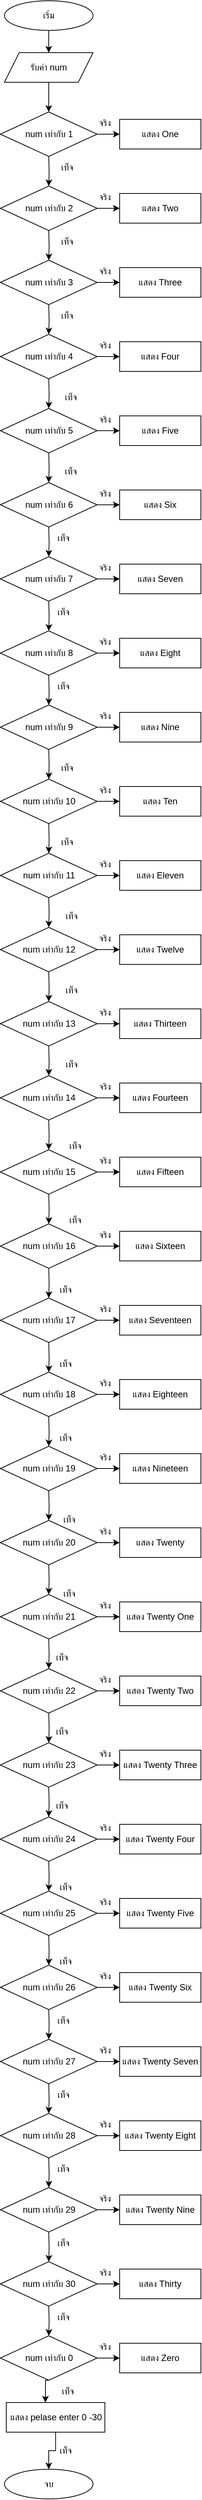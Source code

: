 <mxfile version="25.0.3">
  <diagram name="Page-1" id="froMjkovQUN1zaO_eRnk">
    <mxGraphModel dx="724" dy="360" grid="1" gridSize="10" guides="1" tooltips="1" connect="1" arrows="1" fold="1" page="1" pageScale="1" pageWidth="827" pageHeight="1169" math="0" shadow="0">
      <root>
        <mxCell id="0" />
        <mxCell id="1" parent="0" />
        <mxCell id="F9JthO-cuX8_xqFH1Uu4-3" value="" style="edgeStyle=orthogonalEdgeStyle;rounded=0;orthogonalLoop=1;jettySize=auto;html=1;" edge="1" parent="1" source="F9JthO-cuX8_xqFH1Uu4-1" target="F9JthO-cuX8_xqFH1Uu4-2">
          <mxGeometry relative="1" as="geometry" />
        </mxCell>
        <mxCell id="F9JthO-cuX8_xqFH1Uu4-1" value="เริ่ม" style="ellipse;whiteSpace=wrap;html=1;" vertex="1" parent="1">
          <mxGeometry x="354" y="30" width="120" height="40" as="geometry" />
        </mxCell>
        <mxCell id="F9JthO-cuX8_xqFH1Uu4-5" value="" style="edgeStyle=orthogonalEdgeStyle;rounded=0;orthogonalLoop=1;jettySize=auto;html=1;" edge="1" parent="1" source="F9JthO-cuX8_xqFH1Uu4-2" target="F9JthO-cuX8_xqFH1Uu4-4">
          <mxGeometry relative="1" as="geometry" />
        </mxCell>
        <mxCell id="F9JthO-cuX8_xqFH1Uu4-2" value="รับค่า num" style="shape=parallelogram;perimeter=parallelogramPerimeter;whiteSpace=wrap;html=1;fixedSize=1;" vertex="1" parent="1">
          <mxGeometry x="354" y="100" width="120" height="40" as="geometry" />
        </mxCell>
        <mxCell id="F9JthO-cuX8_xqFH1Uu4-7" value="" style="edgeStyle=orthogonalEdgeStyle;rounded=0;orthogonalLoop=1;jettySize=auto;html=1;" edge="1" parent="1" source="F9JthO-cuX8_xqFH1Uu4-4" target="F9JthO-cuX8_xqFH1Uu4-6">
          <mxGeometry relative="1" as="geometry" />
        </mxCell>
        <mxCell id="F9JthO-cuX8_xqFH1Uu4-4" value="num เท่ากับ 1" style="rhombus;whiteSpace=wrap;html=1;" vertex="1" parent="1">
          <mxGeometry x="348.5" y="180" width="131" height="60" as="geometry" />
        </mxCell>
        <mxCell id="F9JthO-cuX8_xqFH1Uu4-6" value="แสดง One" style="rounded=0;whiteSpace=wrap;html=1;" vertex="1" parent="1">
          <mxGeometry x="510" y="190" width="110" height="40" as="geometry" />
        </mxCell>
        <mxCell id="F9JthO-cuX8_xqFH1Uu4-8" value="" style="edgeStyle=orthogonalEdgeStyle;rounded=0;orthogonalLoop=1;jettySize=auto;html=1;" edge="1" parent="1" target="F9JthO-cuX8_xqFH1Uu4-10">
          <mxGeometry relative="1" as="geometry">
            <mxPoint x="414" y="240" as="sourcePoint" />
          </mxGeometry>
        </mxCell>
        <mxCell id="F9JthO-cuX8_xqFH1Uu4-9" value="" style="edgeStyle=orthogonalEdgeStyle;rounded=0;orthogonalLoop=1;jettySize=auto;html=1;" edge="1" parent="1" source="F9JthO-cuX8_xqFH1Uu4-10" target="F9JthO-cuX8_xqFH1Uu4-11">
          <mxGeometry relative="1" as="geometry" />
        </mxCell>
        <mxCell id="F9JthO-cuX8_xqFH1Uu4-10" value="num เท่ากับ 2" style="rhombus;whiteSpace=wrap;html=1;" vertex="1" parent="1">
          <mxGeometry x="348.5" y="280" width="131" height="60" as="geometry" />
        </mxCell>
        <mxCell id="F9JthO-cuX8_xqFH1Uu4-11" value="แสดง Two" style="rounded=0;whiteSpace=wrap;html=1;" vertex="1" parent="1">
          <mxGeometry x="510" y="290" width="110" height="40" as="geometry" />
        </mxCell>
        <mxCell id="F9JthO-cuX8_xqFH1Uu4-12" value="" style="edgeStyle=orthogonalEdgeStyle;rounded=0;orthogonalLoop=1;jettySize=auto;html=1;" edge="1" parent="1" target="F9JthO-cuX8_xqFH1Uu4-14">
          <mxGeometry relative="1" as="geometry">
            <mxPoint x="414" y="340" as="sourcePoint" />
          </mxGeometry>
        </mxCell>
        <mxCell id="F9JthO-cuX8_xqFH1Uu4-13" value="" style="edgeStyle=orthogonalEdgeStyle;rounded=0;orthogonalLoop=1;jettySize=auto;html=1;" edge="1" parent="1" source="F9JthO-cuX8_xqFH1Uu4-14" target="F9JthO-cuX8_xqFH1Uu4-15">
          <mxGeometry relative="1" as="geometry" />
        </mxCell>
        <mxCell id="F9JthO-cuX8_xqFH1Uu4-14" value="num เท่ากับ 3" style="rhombus;whiteSpace=wrap;html=1;" vertex="1" parent="1">
          <mxGeometry x="348.5" y="380" width="131" height="60" as="geometry" />
        </mxCell>
        <mxCell id="F9JthO-cuX8_xqFH1Uu4-15" value="แสดง Three" style="rounded=0;whiteSpace=wrap;html=1;" vertex="1" parent="1">
          <mxGeometry x="510" y="390" width="110" height="40" as="geometry" />
        </mxCell>
        <mxCell id="F9JthO-cuX8_xqFH1Uu4-16" value="" style="edgeStyle=orthogonalEdgeStyle;rounded=0;orthogonalLoop=1;jettySize=auto;html=1;" edge="1" parent="1" target="F9JthO-cuX8_xqFH1Uu4-18">
          <mxGeometry relative="1" as="geometry">
            <mxPoint x="414" y="440" as="sourcePoint" />
          </mxGeometry>
        </mxCell>
        <mxCell id="F9JthO-cuX8_xqFH1Uu4-17" value="" style="edgeStyle=orthogonalEdgeStyle;rounded=0;orthogonalLoop=1;jettySize=auto;html=1;" edge="1" parent="1" source="F9JthO-cuX8_xqFH1Uu4-18" target="F9JthO-cuX8_xqFH1Uu4-19">
          <mxGeometry relative="1" as="geometry" />
        </mxCell>
        <mxCell id="F9JthO-cuX8_xqFH1Uu4-18" value="num เท่ากับ 4" style="rhombus;whiteSpace=wrap;html=1;" vertex="1" parent="1">
          <mxGeometry x="348.5" y="480" width="131" height="60" as="geometry" />
        </mxCell>
        <mxCell id="F9JthO-cuX8_xqFH1Uu4-19" value="แสดง Four" style="rounded=0;whiteSpace=wrap;html=1;" vertex="1" parent="1">
          <mxGeometry x="510" y="490" width="110" height="40" as="geometry" />
        </mxCell>
        <mxCell id="F9JthO-cuX8_xqFH1Uu4-20" value="" style="edgeStyle=orthogonalEdgeStyle;rounded=0;orthogonalLoop=1;jettySize=auto;html=1;" edge="1" parent="1" target="F9JthO-cuX8_xqFH1Uu4-22">
          <mxGeometry relative="1" as="geometry">
            <mxPoint x="414" y="540" as="sourcePoint" />
          </mxGeometry>
        </mxCell>
        <mxCell id="F9JthO-cuX8_xqFH1Uu4-21" value="" style="edgeStyle=orthogonalEdgeStyle;rounded=0;orthogonalLoop=1;jettySize=auto;html=1;" edge="1" parent="1" source="F9JthO-cuX8_xqFH1Uu4-22" target="F9JthO-cuX8_xqFH1Uu4-23">
          <mxGeometry relative="1" as="geometry" />
        </mxCell>
        <mxCell id="F9JthO-cuX8_xqFH1Uu4-22" value="num เท่ากับ 5" style="rhombus;whiteSpace=wrap;html=1;" vertex="1" parent="1">
          <mxGeometry x="348.5" y="580" width="131" height="60" as="geometry" />
        </mxCell>
        <mxCell id="F9JthO-cuX8_xqFH1Uu4-23" value="แสดง Five" style="rounded=0;whiteSpace=wrap;html=1;" vertex="1" parent="1">
          <mxGeometry x="510" y="590" width="110" height="40" as="geometry" />
        </mxCell>
        <mxCell id="F9JthO-cuX8_xqFH1Uu4-24" value="" style="edgeStyle=orthogonalEdgeStyle;rounded=0;orthogonalLoop=1;jettySize=auto;html=1;" edge="1" parent="1" target="F9JthO-cuX8_xqFH1Uu4-26">
          <mxGeometry relative="1" as="geometry">
            <mxPoint x="414" y="640" as="sourcePoint" />
          </mxGeometry>
        </mxCell>
        <mxCell id="F9JthO-cuX8_xqFH1Uu4-25" value="" style="edgeStyle=orthogonalEdgeStyle;rounded=0;orthogonalLoop=1;jettySize=auto;html=1;" edge="1" parent="1" source="F9JthO-cuX8_xqFH1Uu4-26" target="F9JthO-cuX8_xqFH1Uu4-27">
          <mxGeometry relative="1" as="geometry" />
        </mxCell>
        <mxCell id="F9JthO-cuX8_xqFH1Uu4-26" value="num เท่ากับ 6" style="rhombus;whiteSpace=wrap;html=1;" vertex="1" parent="1">
          <mxGeometry x="348.5" y="680" width="131" height="60" as="geometry" />
        </mxCell>
        <mxCell id="F9JthO-cuX8_xqFH1Uu4-27" value="แสดง Six" style="rounded=0;whiteSpace=wrap;html=1;" vertex="1" parent="1">
          <mxGeometry x="510" y="690" width="110" height="40" as="geometry" />
        </mxCell>
        <mxCell id="F9JthO-cuX8_xqFH1Uu4-52" value="" style="edgeStyle=orthogonalEdgeStyle;rounded=0;orthogonalLoop=1;jettySize=auto;html=1;" edge="1" parent="1" target="F9JthO-cuX8_xqFH1Uu4-54">
          <mxGeometry relative="1" as="geometry">
            <mxPoint x="414" y="740" as="sourcePoint" />
          </mxGeometry>
        </mxCell>
        <mxCell id="F9JthO-cuX8_xqFH1Uu4-53" value="" style="edgeStyle=orthogonalEdgeStyle;rounded=0;orthogonalLoop=1;jettySize=auto;html=1;" edge="1" parent="1" source="F9JthO-cuX8_xqFH1Uu4-54" target="F9JthO-cuX8_xqFH1Uu4-55">
          <mxGeometry relative="1" as="geometry" />
        </mxCell>
        <mxCell id="F9JthO-cuX8_xqFH1Uu4-54" value="num เท่ากับ 7" style="rhombus;whiteSpace=wrap;html=1;" vertex="1" parent="1">
          <mxGeometry x="348.5" y="780" width="131" height="60" as="geometry" />
        </mxCell>
        <mxCell id="F9JthO-cuX8_xqFH1Uu4-55" value="แสดง Seven" style="rounded=0;whiteSpace=wrap;html=1;" vertex="1" parent="1">
          <mxGeometry x="510" y="790" width="110" height="40" as="geometry" />
        </mxCell>
        <mxCell id="F9JthO-cuX8_xqFH1Uu4-56" value="" style="edgeStyle=orthogonalEdgeStyle;rounded=0;orthogonalLoop=1;jettySize=auto;html=1;" edge="1" parent="1" target="F9JthO-cuX8_xqFH1Uu4-58">
          <mxGeometry relative="1" as="geometry">
            <mxPoint x="414" y="840" as="sourcePoint" />
          </mxGeometry>
        </mxCell>
        <mxCell id="F9JthO-cuX8_xqFH1Uu4-57" value="" style="edgeStyle=orthogonalEdgeStyle;rounded=0;orthogonalLoop=1;jettySize=auto;html=1;" edge="1" parent="1" source="F9JthO-cuX8_xqFH1Uu4-58" target="F9JthO-cuX8_xqFH1Uu4-59">
          <mxGeometry relative="1" as="geometry" />
        </mxCell>
        <mxCell id="F9JthO-cuX8_xqFH1Uu4-58" value="num เท่ากับ 8" style="rhombus;whiteSpace=wrap;html=1;" vertex="1" parent="1">
          <mxGeometry x="348.5" y="880" width="131" height="60" as="geometry" />
        </mxCell>
        <mxCell id="F9JthO-cuX8_xqFH1Uu4-59" value="แสดง Eight" style="rounded=0;whiteSpace=wrap;html=1;" vertex="1" parent="1">
          <mxGeometry x="510" y="890" width="110" height="40" as="geometry" />
        </mxCell>
        <mxCell id="F9JthO-cuX8_xqFH1Uu4-60" value="" style="edgeStyle=orthogonalEdgeStyle;rounded=0;orthogonalLoop=1;jettySize=auto;html=1;" edge="1" parent="1" target="F9JthO-cuX8_xqFH1Uu4-62">
          <mxGeometry relative="1" as="geometry">
            <mxPoint x="414" y="940" as="sourcePoint" />
          </mxGeometry>
        </mxCell>
        <mxCell id="F9JthO-cuX8_xqFH1Uu4-61" value="" style="edgeStyle=orthogonalEdgeStyle;rounded=0;orthogonalLoop=1;jettySize=auto;html=1;" edge="1" parent="1" source="F9JthO-cuX8_xqFH1Uu4-62" target="F9JthO-cuX8_xqFH1Uu4-63">
          <mxGeometry relative="1" as="geometry" />
        </mxCell>
        <mxCell id="F9JthO-cuX8_xqFH1Uu4-62" value="num เท่ากับ 9" style="rhombus;whiteSpace=wrap;html=1;" vertex="1" parent="1">
          <mxGeometry x="348.5" y="980" width="131" height="60" as="geometry" />
        </mxCell>
        <mxCell id="F9JthO-cuX8_xqFH1Uu4-63" value="แสดง Nine" style="rounded=0;whiteSpace=wrap;html=1;" vertex="1" parent="1">
          <mxGeometry x="510" y="990" width="110" height="40" as="geometry" />
        </mxCell>
        <mxCell id="F9JthO-cuX8_xqFH1Uu4-64" value="" style="edgeStyle=orthogonalEdgeStyle;rounded=0;orthogonalLoop=1;jettySize=auto;html=1;" edge="1" parent="1" target="F9JthO-cuX8_xqFH1Uu4-66">
          <mxGeometry relative="1" as="geometry">
            <mxPoint x="414" y="1040" as="sourcePoint" />
          </mxGeometry>
        </mxCell>
        <mxCell id="F9JthO-cuX8_xqFH1Uu4-65" value="" style="edgeStyle=orthogonalEdgeStyle;rounded=0;orthogonalLoop=1;jettySize=auto;html=1;" edge="1" parent="1" source="F9JthO-cuX8_xqFH1Uu4-66" target="F9JthO-cuX8_xqFH1Uu4-67">
          <mxGeometry relative="1" as="geometry" />
        </mxCell>
        <mxCell id="F9JthO-cuX8_xqFH1Uu4-66" value="num เท่ากับ 10" style="rhombus;whiteSpace=wrap;html=1;" vertex="1" parent="1">
          <mxGeometry x="348.5" y="1080" width="131" height="60" as="geometry" />
        </mxCell>
        <mxCell id="F9JthO-cuX8_xqFH1Uu4-67" value="แสดง Ten" style="rounded=0;whiteSpace=wrap;html=1;" vertex="1" parent="1">
          <mxGeometry x="510" y="1090" width="110" height="40" as="geometry" />
        </mxCell>
        <mxCell id="F9JthO-cuX8_xqFH1Uu4-68" value="" style="edgeStyle=orthogonalEdgeStyle;rounded=0;orthogonalLoop=1;jettySize=auto;html=1;" edge="1" parent="1" target="F9JthO-cuX8_xqFH1Uu4-70">
          <mxGeometry relative="1" as="geometry">
            <mxPoint x="414" y="1140" as="sourcePoint" />
          </mxGeometry>
        </mxCell>
        <mxCell id="F9JthO-cuX8_xqFH1Uu4-69" value="" style="edgeStyle=orthogonalEdgeStyle;rounded=0;orthogonalLoop=1;jettySize=auto;html=1;" edge="1" parent="1" source="F9JthO-cuX8_xqFH1Uu4-70" target="F9JthO-cuX8_xqFH1Uu4-71">
          <mxGeometry relative="1" as="geometry" />
        </mxCell>
        <mxCell id="F9JthO-cuX8_xqFH1Uu4-70" value="num เท่ากับ 11" style="rhombus;whiteSpace=wrap;html=1;" vertex="1" parent="1">
          <mxGeometry x="348.5" y="1180" width="131" height="60" as="geometry" />
        </mxCell>
        <mxCell id="F9JthO-cuX8_xqFH1Uu4-71" value="แสดง Eleven" style="rounded=0;whiteSpace=wrap;html=1;" vertex="1" parent="1">
          <mxGeometry x="510" y="1190" width="110" height="40" as="geometry" />
        </mxCell>
        <mxCell id="F9JthO-cuX8_xqFH1Uu4-72" value="" style="edgeStyle=orthogonalEdgeStyle;rounded=0;orthogonalLoop=1;jettySize=auto;html=1;" edge="1" parent="1" target="F9JthO-cuX8_xqFH1Uu4-74">
          <mxGeometry relative="1" as="geometry">
            <mxPoint x="414" y="1240" as="sourcePoint" />
          </mxGeometry>
        </mxCell>
        <mxCell id="F9JthO-cuX8_xqFH1Uu4-73" value="" style="edgeStyle=orthogonalEdgeStyle;rounded=0;orthogonalLoop=1;jettySize=auto;html=1;" edge="1" parent="1" source="F9JthO-cuX8_xqFH1Uu4-74" target="F9JthO-cuX8_xqFH1Uu4-75">
          <mxGeometry relative="1" as="geometry" />
        </mxCell>
        <mxCell id="F9JthO-cuX8_xqFH1Uu4-74" value="num เท่ากับ 12" style="rhombus;whiteSpace=wrap;html=1;" vertex="1" parent="1">
          <mxGeometry x="348.5" y="1280" width="131" height="60" as="geometry" />
        </mxCell>
        <mxCell id="F9JthO-cuX8_xqFH1Uu4-75" value="แสดง Twelve" style="rounded=0;whiteSpace=wrap;html=1;" vertex="1" parent="1">
          <mxGeometry x="510" y="1290" width="110" height="40" as="geometry" />
        </mxCell>
        <mxCell id="F9JthO-cuX8_xqFH1Uu4-76" value="" style="edgeStyle=orthogonalEdgeStyle;rounded=0;orthogonalLoop=1;jettySize=auto;html=1;" edge="1" parent="1" target="F9JthO-cuX8_xqFH1Uu4-78">
          <mxGeometry relative="1" as="geometry">
            <mxPoint x="414" y="1340" as="sourcePoint" />
          </mxGeometry>
        </mxCell>
        <mxCell id="F9JthO-cuX8_xqFH1Uu4-77" value="" style="edgeStyle=orthogonalEdgeStyle;rounded=0;orthogonalLoop=1;jettySize=auto;html=1;" edge="1" parent="1" source="F9JthO-cuX8_xqFH1Uu4-78" target="F9JthO-cuX8_xqFH1Uu4-79">
          <mxGeometry relative="1" as="geometry" />
        </mxCell>
        <mxCell id="F9JthO-cuX8_xqFH1Uu4-78" value="num เท่ากับ 13" style="rhombus;whiteSpace=wrap;html=1;" vertex="1" parent="1">
          <mxGeometry x="348.5" y="1380" width="131" height="60" as="geometry" />
        </mxCell>
        <mxCell id="F9JthO-cuX8_xqFH1Uu4-79" value="แสดง Thirteen" style="rounded=0;whiteSpace=wrap;html=1;" vertex="1" parent="1">
          <mxGeometry x="510" y="1390" width="110" height="40" as="geometry" />
        </mxCell>
        <mxCell id="F9JthO-cuX8_xqFH1Uu4-80" value="" style="edgeStyle=orthogonalEdgeStyle;rounded=0;orthogonalLoop=1;jettySize=auto;html=1;" edge="1" parent="1" target="F9JthO-cuX8_xqFH1Uu4-82">
          <mxGeometry relative="1" as="geometry">
            <mxPoint x="414" y="1440" as="sourcePoint" />
          </mxGeometry>
        </mxCell>
        <mxCell id="F9JthO-cuX8_xqFH1Uu4-81" value="" style="edgeStyle=orthogonalEdgeStyle;rounded=0;orthogonalLoop=1;jettySize=auto;html=1;" edge="1" parent="1" source="F9JthO-cuX8_xqFH1Uu4-82" target="F9JthO-cuX8_xqFH1Uu4-83">
          <mxGeometry relative="1" as="geometry" />
        </mxCell>
        <mxCell id="F9JthO-cuX8_xqFH1Uu4-82" value="num เท่ากับ 14" style="rhombus;whiteSpace=wrap;html=1;" vertex="1" parent="1">
          <mxGeometry x="348.5" y="1480" width="131" height="60" as="geometry" />
        </mxCell>
        <mxCell id="F9JthO-cuX8_xqFH1Uu4-83" value="แสดง Fourteen" style="rounded=0;whiteSpace=wrap;html=1;" vertex="1" parent="1">
          <mxGeometry x="510" y="1490" width="110" height="40" as="geometry" />
        </mxCell>
        <mxCell id="F9JthO-cuX8_xqFH1Uu4-84" value="" style="edgeStyle=orthogonalEdgeStyle;rounded=0;orthogonalLoop=1;jettySize=auto;html=1;" edge="1" parent="1" target="F9JthO-cuX8_xqFH1Uu4-86">
          <mxGeometry relative="1" as="geometry">
            <mxPoint x="414" y="1540" as="sourcePoint" />
          </mxGeometry>
        </mxCell>
        <mxCell id="F9JthO-cuX8_xqFH1Uu4-85" value="" style="edgeStyle=orthogonalEdgeStyle;rounded=0;orthogonalLoop=1;jettySize=auto;html=1;" edge="1" parent="1" source="F9JthO-cuX8_xqFH1Uu4-86" target="F9JthO-cuX8_xqFH1Uu4-87">
          <mxGeometry relative="1" as="geometry" />
        </mxCell>
        <mxCell id="F9JthO-cuX8_xqFH1Uu4-86" value="num เท่ากับ 15" style="rhombus;whiteSpace=wrap;html=1;" vertex="1" parent="1">
          <mxGeometry x="348.5" y="1580" width="131" height="60" as="geometry" />
        </mxCell>
        <mxCell id="F9JthO-cuX8_xqFH1Uu4-87" value="แสดง Fifteen" style="rounded=0;whiteSpace=wrap;html=1;" vertex="1" parent="1">
          <mxGeometry x="510" y="1590" width="110" height="40" as="geometry" />
        </mxCell>
        <mxCell id="F9JthO-cuX8_xqFH1Uu4-88" value="" style="edgeStyle=orthogonalEdgeStyle;rounded=0;orthogonalLoop=1;jettySize=auto;html=1;" edge="1" parent="1" target="F9JthO-cuX8_xqFH1Uu4-90">
          <mxGeometry relative="1" as="geometry">
            <mxPoint x="414" y="1640" as="sourcePoint" />
          </mxGeometry>
        </mxCell>
        <mxCell id="F9JthO-cuX8_xqFH1Uu4-89" value="" style="edgeStyle=orthogonalEdgeStyle;rounded=0;orthogonalLoop=1;jettySize=auto;html=1;" edge="1" parent="1" source="F9JthO-cuX8_xqFH1Uu4-90" target="F9JthO-cuX8_xqFH1Uu4-91">
          <mxGeometry relative="1" as="geometry" />
        </mxCell>
        <mxCell id="F9JthO-cuX8_xqFH1Uu4-90" value="num เท่ากับ 16" style="rhombus;whiteSpace=wrap;html=1;" vertex="1" parent="1">
          <mxGeometry x="348.5" y="1680" width="131" height="60" as="geometry" />
        </mxCell>
        <mxCell id="F9JthO-cuX8_xqFH1Uu4-91" value="แสดง Sixteen" style="rounded=0;whiteSpace=wrap;html=1;" vertex="1" parent="1">
          <mxGeometry x="510" y="1690" width="110" height="40" as="geometry" />
        </mxCell>
        <mxCell id="F9JthO-cuX8_xqFH1Uu4-92" value="" style="edgeStyle=orthogonalEdgeStyle;rounded=0;orthogonalLoop=1;jettySize=auto;html=1;" edge="1" parent="1" target="F9JthO-cuX8_xqFH1Uu4-94">
          <mxGeometry relative="1" as="geometry">
            <mxPoint x="414" y="1740" as="sourcePoint" />
          </mxGeometry>
        </mxCell>
        <mxCell id="F9JthO-cuX8_xqFH1Uu4-93" value="" style="edgeStyle=orthogonalEdgeStyle;rounded=0;orthogonalLoop=1;jettySize=auto;html=1;" edge="1" parent="1" source="F9JthO-cuX8_xqFH1Uu4-94" target="F9JthO-cuX8_xqFH1Uu4-95">
          <mxGeometry relative="1" as="geometry" />
        </mxCell>
        <mxCell id="F9JthO-cuX8_xqFH1Uu4-94" value="num เท่ากับ 17" style="rhombus;whiteSpace=wrap;html=1;" vertex="1" parent="1">
          <mxGeometry x="348.5" y="1780" width="131" height="60" as="geometry" />
        </mxCell>
        <mxCell id="F9JthO-cuX8_xqFH1Uu4-95" value="แสดง Seventeen" style="rounded=0;whiteSpace=wrap;html=1;" vertex="1" parent="1">
          <mxGeometry x="510" y="1790" width="110" height="40" as="geometry" />
        </mxCell>
        <mxCell id="F9JthO-cuX8_xqFH1Uu4-96" value="" style="edgeStyle=orthogonalEdgeStyle;rounded=0;orthogonalLoop=1;jettySize=auto;html=1;" edge="1" parent="1" target="F9JthO-cuX8_xqFH1Uu4-98">
          <mxGeometry relative="1" as="geometry">
            <mxPoint x="414" y="1840" as="sourcePoint" />
          </mxGeometry>
        </mxCell>
        <mxCell id="F9JthO-cuX8_xqFH1Uu4-97" value="" style="edgeStyle=orthogonalEdgeStyle;rounded=0;orthogonalLoop=1;jettySize=auto;html=1;" edge="1" parent="1" source="F9JthO-cuX8_xqFH1Uu4-98" target="F9JthO-cuX8_xqFH1Uu4-99">
          <mxGeometry relative="1" as="geometry" />
        </mxCell>
        <mxCell id="F9JthO-cuX8_xqFH1Uu4-98" value="num เท่ากับ 18" style="rhombus;whiteSpace=wrap;html=1;" vertex="1" parent="1">
          <mxGeometry x="348.5" y="1880" width="131" height="60" as="geometry" />
        </mxCell>
        <mxCell id="F9JthO-cuX8_xqFH1Uu4-99" value="แสดง Eighteen" style="rounded=0;whiteSpace=wrap;html=1;" vertex="1" parent="1">
          <mxGeometry x="510" y="1890" width="110" height="40" as="geometry" />
        </mxCell>
        <mxCell id="F9JthO-cuX8_xqFH1Uu4-100" value="" style="edgeStyle=orthogonalEdgeStyle;rounded=0;orthogonalLoop=1;jettySize=auto;html=1;" edge="1" parent="1" target="F9JthO-cuX8_xqFH1Uu4-102">
          <mxGeometry relative="1" as="geometry">
            <mxPoint x="414" y="1940" as="sourcePoint" />
          </mxGeometry>
        </mxCell>
        <mxCell id="F9JthO-cuX8_xqFH1Uu4-101" value="" style="edgeStyle=orthogonalEdgeStyle;rounded=0;orthogonalLoop=1;jettySize=auto;html=1;" edge="1" parent="1" source="F9JthO-cuX8_xqFH1Uu4-102" target="F9JthO-cuX8_xqFH1Uu4-103">
          <mxGeometry relative="1" as="geometry" />
        </mxCell>
        <mxCell id="F9JthO-cuX8_xqFH1Uu4-102" value="num เท่ากับ 19" style="rhombus;whiteSpace=wrap;html=1;" vertex="1" parent="1">
          <mxGeometry x="348.5" y="1980" width="131" height="60" as="geometry" />
        </mxCell>
        <mxCell id="F9JthO-cuX8_xqFH1Uu4-103" value="แสดง Nineteen" style="rounded=0;whiteSpace=wrap;html=1;" vertex="1" parent="1">
          <mxGeometry x="510" y="1990" width="110" height="40" as="geometry" />
        </mxCell>
        <mxCell id="F9JthO-cuX8_xqFH1Uu4-104" value="" style="edgeStyle=orthogonalEdgeStyle;rounded=0;orthogonalLoop=1;jettySize=auto;html=1;" edge="1" parent="1" target="F9JthO-cuX8_xqFH1Uu4-106">
          <mxGeometry relative="1" as="geometry">
            <mxPoint x="414" y="2040" as="sourcePoint" />
          </mxGeometry>
        </mxCell>
        <mxCell id="F9JthO-cuX8_xqFH1Uu4-105" value="" style="edgeStyle=orthogonalEdgeStyle;rounded=0;orthogonalLoop=1;jettySize=auto;html=1;" edge="1" parent="1" source="F9JthO-cuX8_xqFH1Uu4-106" target="F9JthO-cuX8_xqFH1Uu4-107">
          <mxGeometry relative="1" as="geometry" />
        </mxCell>
        <mxCell id="F9JthO-cuX8_xqFH1Uu4-106" value="num เท่ากับ 20" style="rhombus;whiteSpace=wrap;html=1;" vertex="1" parent="1">
          <mxGeometry x="348.5" y="2080" width="131" height="60" as="geometry" />
        </mxCell>
        <mxCell id="F9JthO-cuX8_xqFH1Uu4-107" value="แสดง Twenty" style="rounded=0;whiteSpace=wrap;html=1;" vertex="1" parent="1">
          <mxGeometry x="510" y="2090" width="110" height="40" as="geometry" />
        </mxCell>
        <mxCell id="F9JthO-cuX8_xqFH1Uu4-108" value="" style="edgeStyle=orthogonalEdgeStyle;rounded=0;orthogonalLoop=1;jettySize=auto;html=1;" edge="1" parent="1" target="F9JthO-cuX8_xqFH1Uu4-110">
          <mxGeometry relative="1" as="geometry">
            <mxPoint x="414" y="2140" as="sourcePoint" />
          </mxGeometry>
        </mxCell>
        <mxCell id="F9JthO-cuX8_xqFH1Uu4-109" value="" style="edgeStyle=orthogonalEdgeStyle;rounded=0;orthogonalLoop=1;jettySize=auto;html=1;" edge="1" parent="1" source="F9JthO-cuX8_xqFH1Uu4-110" target="F9JthO-cuX8_xqFH1Uu4-111">
          <mxGeometry relative="1" as="geometry" />
        </mxCell>
        <mxCell id="F9JthO-cuX8_xqFH1Uu4-110" value="num เท่ากับ 21" style="rhombus;whiteSpace=wrap;html=1;" vertex="1" parent="1">
          <mxGeometry x="348.5" y="2180" width="131" height="60" as="geometry" />
        </mxCell>
        <mxCell id="F9JthO-cuX8_xqFH1Uu4-111" value="แสดง Twenty One" style="rounded=0;whiteSpace=wrap;html=1;" vertex="1" parent="1">
          <mxGeometry x="510" y="2190" width="110" height="40" as="geometry" />
        </mxCell>
        <mxCell id="F9JthO-cuX8_xqFH1Uu4-112" value="" style="edgeStyle=orthogonalEdgeStyle;rounded=0;orthogonalLoop=1;jettySize=auto;html=1;" edge="1" parent="1" target="F9JthO-cuX8_xqFH1Uu4-114">
          <mxGeometry relative="1" as="geometry">
            <mxPoint x="414" y="2240" as="sourcePoint" />
          </mxGeometry>
        </mxCell>
        <mxCell id="F9JthO-cuX8_xqFH1Uu4-113" value="" style="edgeStyle=orthogonalEdgeStyle;rounded=0;orthogonalLoop=1;jettySize=auto;html=1;" edge="1" parent="1" source="F9JthO-cuX8_xqFH1Uu4-114" target="F9JthO-cuX8_xqFH1Uu4-115">
          <mxGeometry relative="1" as="geometry" />
        </mxCell>
        <mxCell id="F9JthO-cuX8_xqFH1Uu4-114" value="num เท่ากับ 22" style="rhombus;whiteSpace=wrap;html=1;" vertex="1" parent="1">
          <mxGeometry x="348.5" y="2280" width="131" height="60" as="geometry" />
        </mxCell>
        <mxCell id="F9JthO-cuX8_xqFH1Uu4-115" value="แสดง Twenty Two" style="rounded=0;whiteSpace=wrap;html=1;" vertex="1" parent="1">
          <mxGeometry x="510" y="2290" width="110" height="40" as="geometry" />
        </mxCell>
        <mxCell id="F9JthO-cuX8_xqFH1Uu4-116" value="" style="edgeStyle=orthogonalEdgeStyle;rounded=0;orthogonalLoop=1;jettySize=auto;html=1;" edge="1" parent="1" target="F9JthO-cuX8_xqFH1Uu4-118">
          <mxGeometry relative="1" as="geometry">
            <mxPoint x="414" y="2340" as="sourcePoint" />
          </mxGeometry>
        </mxCell>
        <mxCell id="F9JthO-cuX8_xqFH1Uu4-117" value="" style="edgeStyle=orthogonalEdgeStyle;rounded=0;orthogonalLoop=1;jettySize=auto;html=1;" edge="1" parent="1" source="F9JthO-cuX8_xqFH1Uu4-118" target="F9JthO-cuX8_xqFH1Uu4-119">
          <mxGeometry relative="1" as="geometry" />
        </mxCell>
        <mxCell id="F9JthO-cuX8_xqFH1Uu4-118" value="num เท่ากับ 23" style="rhombus;whiteSpace=wrap;html=1;" vertex="1" parent="1">
          <mxGeometry x="348.5" y="2380" width="131" height="60" as="geometry" />
        </mxCell>
        <mxCell id="F9JthO-cuX8_xqFH1Uu4-119" value="แสดง Twenty Three" style="rounded=0;whiteSpace=wrap;html=1;" vertex="1" parent="1">
          <mxGeometry x="510" y="2390" width="110" height="40" as="geometry" />
        </mxCell>
        <mxCell id="F9JthO-cuX8_xqFH1Uu4-120" value="" style="edgeStyle=orthogonalEdgeStyle;rounded=0;orthogonalLoop=1;jettySize=auto;html=1;" edge="1" parent="1" target="F9JthO-cuX8_xqFH1Uu4-122">
          <mxGeometry relative="1" as="geometry">
            <mxPoint x="414" y="2440" as="sourcePoint" />
          </mxGeometry>
        </mxCell>
        <mxCell id="F9JthO-cuX8_xqFH1Uu4-121" value="" style="edgeStyle=orthogonalEdgeStyle;rounded=0;orthogonalLoop=1;jettySize=auto;html=1;" edge="1" parent="1" source="F9JthO-cuX8_xqFH1Uu4-122" target="F9JthO-cuX8_xqFH1Uu4-123">
          <mxGeometry relative="1" as="geometry" />
        </mxCell>
        <mxCell id="F9JthO-cuX8_xqFH1Uu4-122" value="num เท่ากับ 24" style="rhombus;whiteSpace=wrap;html=1;" vertex="1" parent="1">
          <mxGeometry x="348.5" y="2480" width="131" height="60" as="geometry" />
        </mxCell>
        <mxCell id="F9JthO-cuX8_xqFH1Uu4-123" value="แสดง Twenty Four" style="rounded=0;whiteSpace=wrap;html=1;" vertex="1" parent="1">
          <mxGeometry x="510" y="2490" width="110" height="40" as="geometry" />
        </mxCell>
        <mxCell id="F9JthO-cuX8_xqFH1Uu4-124" value="" style="edgeStyle=orthogonalEdgeStyle;rounded=0;orthogonalLoop=1;jettySize=auto;html=1;" edge="1" parent="1" target="F9JthO-cuX8_xqFH1Uu4-126">
          <mxGeometry relative="1" as="geometry">
            <mxPoint x="414" y="2540" as="sourcePoint" />
          </mxGeometry>
        </mxCell>
        <mxCell id="F9JthO-cuX8_xqFH1Uu4-125" value="" style="edgeStyle=orthogonalEdgeStyle;rounded=0;orthogonalLoop=1;jettySize=auto;html=1;" edge="1" parent="1" source="F9JthO-cuX8_xqFH1Uu4-126" target="F9JthO-cuX8_xqFH1Uu4-127">
          <mxGeometry relative="1" as="geometry" />
        </mxCell>
        <mxCell id="F9JthO-cuX8_xqFH1Uu4-126" value="num เท่ากับ 25" style="rhombus;whiteSpace=wrap;html=1;" vertex="1" parent="1">
          <mxGeometry x="348.5" y="2580" width="131" height="60" as="geometry" />
        </mxCell>
        <mxCell id="F9JthO-cuX8_xqFH1Uu4-127" value="แสดง Twenty Five" style="rounded=0;whiteSpace=wrap;html=1;" vertex="1" parent="1">
          <mxGeometry x="510" y="2590" width="110" height="40" as="geometry" />
        </mxCell>
        <mxCell id="F9JthO-cuX8_xqFH1Uu4-128" value="" style="edgeStyle=orthogonalEdgeStyle;rounded=0;orthogonalLoop=1;jettySize=auto;html=1;" edge="1" parent="1" target="F9JthO-cuX8_xqFH1Uu4-130">
          <mxGeometry relative="1" as="geometry">
            <mxPoint x="414" y="2640" as="sourcePoint" />
          </mxGeometry>
        </mxCell>
        <mxCell id="F9JthO-cuX8_xqFH1Uu4-129" value="" style="edgeStyle=orthogonalEdgeStyle;rounded=0;orthogonalLoop=1;jettySize=auto;html=1;" edge="1" parent="1" source="F9JthO-cuX8_xqFH1Uu4-130" target="F9JthO-cuX8_xqFH1Uu4-131">
          <mxGeometry relative="1" as="geometry" />
        </mxCell>
        <mxCell id="F9JthO-cuX8_xqFH1Uu4-130" value="num เท่ากับ 26" style="rhombus;whiteSpace=wrap;html=1;" vertex="1" parent="1">
          <mxGeometry x="348.5" y="2680" width="131" height="60" as="geometry" />
        </mxCell>
        <mxCell id="F9JthO-cuX8_xqFH1Uu4-131" value="แสดง Twenty Six" style="rounded=0;whiteSpace=wrap;html=1;" vertex="1" parent="1">
          <mxGeometry x="510" y="2690" width="110" height="40" as="geometry" />
        </mxCell>
        <mxCell id="F9JthO-cuX8_xqFH1Uu4-132" value="" style="edgeStyle=orthogonalEdgeStyle;rounded=0;orthogonalLoop=1;jettySize=auto;html=1;" edge="1" parent="1" target="F9JthO-cuX8_xqFH1Uu4-134">
          <mxGeometry relative="1" as="geometry">
            <mxPoint x="414" y="2740" as="sourcePoint" />
          </mxGeometry>
        </mxCell>
        <mxCell id="F9JthO-cuX8_xqFH1Uu4-133" value="" style="edgeStyle=orthogonalEdgeStyle;rounded=0;orthogonalLoop=1;jettySize=auto;html=1;" edge="1" parent="1" source="F9JthO-cuX8_xqFH1Uu4-134" target="F9JthO-cuX8_xqFH1Uu4-135">
          <mxGeometry relative="1" as="geometry" />
        </mxCell>
        <mxCell id="F9JthO-cuX8_xqFH1Uu4-134" value="num เท่ากับ 27" style="rhombus;whiteSpace=wrap;html=1;" vertex="1" parent="1">
          <mxGeometry x="348.5" y="2780" width="131" height="60" as="geometry" />
        </mxCell>
        <mxCell id="F9JthO-cuX8_xqFH1Uu4-135" value="แสดง Twenty Seven" style="rounded=0;whiteSpace=wrap;html=1;" vertex="1" parent="1">
          <mxGeometry x="510" y="2790" width="110" height="40" as="geometry" />
        </mxCell>
        <mxCell id="F9JthO-cuX8_xqFH1Uu4-136" value="" style="edgeStyle=orthogonalEdgeStyle;rounded=0;orthogonalLoop=1;jettySize=auto;html=1;" edge="1" parent="1" target="F9JthO-cuX8_xqFH1Uu4-138">
          <mxGeometry relative="1" as="geometry">
            <mxPoint x="414" y="2840" as="sourcePoint" />
          </mxGeometry>
        </mxCell>
        <mxCell id="F9JthO-cuX8_xqFH1Uu4-137" value="" style="edgeStyle=orthogonalEdgeStyle;rounded=0;orthogonalLoop=1;jettySize=auto;html=1;" edge="1" parent="1" source="F9JthO-cuX8_xqFH1Uu4-138" target="F9JthO-cuX8_xqFH1Uu4-139">
          <mxGeometry relative="1" as="geometry" />
        </mxCell>
        <mxCell id="F9JthO-cuX8_xqFH1Uu4-138" value="num เท่ากับ 28" style="rhombus;whiteSpace=wrap;html=1;" vertex="1" parent="1">
          <mxGeometry x="348.5" y="2880" width="131" height="60" as="geometry" />
        </mxCell>
        <mxCell id="F9JthO-cuX8_xqFH1Uu4-139" value="แสดง Twenty Eight" style="rounded=0;whiteSpace=wrap;html=1;" vertex="1" parent="1">
          <mxGeometry x="510" y="2890" width="110" height="40" as="geometry" />
        </mxCell>
        <mxCell id="F9JthO-cuX8_xqFH1Uu4-140" value="" style="edgeStyle=orthogonalEdgeStyle;rounded=0;orthogonalLoop=1;jettySize=auto;html=1;" edge="1" parent="1" target="F9JthO-cuX8_xqFH1Uu4-142">
          <mxGeometry relative="1" as="geometry">
            <mxPoint x="414" y="2940" as="sourcePoint" />
          </mxGeometry>
        </mxCell>
        <mxCell id="F9JthO-cuX8_xqFH1Uu4-141" value="" style="edgeStyle=orthogonalEdgeStyle;rounded=0;orthogonalLoop=1;jettySize=auto;html=1;" edge="1" parent="1" source="F9JthO-cuX8_xqFH1Uu4-142" target="F9JthO-cuX8_xqFH1Uu4-143">
          <mxGeometry relative="1" as="geometry" />
        </mxCell>
        <mxCell id="F9JthO-cuX8_xqFH1Uu4-142" value="num เท่ากับ 29" style="rhombus;whiteSpace=wrap;html=1;" vertex="1" parent="1">
          <mxGeometry x="348.5" y="2980" width="131" height="60" as="geometry" />
        </mxCell>
        <mxCell id="F9JthO-cuX8_xqFH1Uu4-143" value="แสดง Twenty Nine" style="rounded=0;whiteSpace=wrap;html=1;" vertex="1" parent="1">
          <mxGeometry x="510" y="2990" width="110" height="40" as="geometry" />
        </mxCell>
        <mxCell id="F9JthO-cuX8_xqFH1Uu4-149" value="" style="edgeStyle=orthogonalEdgeStyle;rounded=0;orthogonalLoop=1;jettySize=auto;html=1;" edge="1" parent="1" source="F9JthO-cuX8_xqFH1Uu4-147" target="F9JthO-cuX8_xqFH1Uu4-148">
          <mxGeometry relative="1" as="geometry" />
        </mxCell>
        <mxCell id="F9JthO-cuX8_xqFH1Uu4-147" value="แสดง pelase enter 0 -30" style="rounded=0;whiteSpace=wrap;html=1;" vertex="1" parent="1">
          <mxGeometry x="356.5" y="3270" width="133.5" height="40" as="geometry" />
        </mxCell>
        <mxCell id="F9JthO-cuX8_xqFH1Uu4-148" value="จบ" style="ellipse;whiteSpace=wrap;html=1;" vertex="1" parent="1">
          <mxGeometry x="354" y="3360" width="120" height="40" as="geometry" />
        </mxCell>
        <mxCell id="F9JthO-cuX8_xqFH1Uu4-150" value="&lt;div&gt;&lt;span style=&quot;background-color: initial;&quot;&gt;จริง&lt;/span&gt;&lt;/div&gt;" style="text;html=1;align=center;verticalAlign=middle;whiteSpace=wrap;rounded=0;" vertex="1" parent="1">
          <mxGeometry x="460" y="2980" width="60" height="30" as="geometry" />
        </mxCell>
        <mxCell id="F9JthO-cuX8_xqFH1Uu4-151" value="&lt;div&gt;&lt;span style=&quot;background-color: initial;&quot;&gt;จริง&lt;/span&gt;&lt;/div&gt;" style="text;html=1;align=center;verticalAlign=middle;whiteSpace=wrap;rounded=0;" vertex="1" parent="1">
          <mxGeometry x="460" y="2880" width="60" height="30" as="geometry" />
        </mxCell>
        <mxCell id="F9JthO-cuX8_xqFH1Uu4-152" value="&lt;div&gt;&lt;span style=&quot;background-color: initial;&quot;&gt;จริง&lt;/span&gt;&lt;/div&gt;" style="text;html=1;align=center;verticalAlign=middle;whiteSpace=wrap;rounded=0;" vertex="1" parent="1">
          <mxGeometry x="460" y="2780" width="60" height="30" as="geometry" />
        </mxCell>
        <mxCell id="F9JthO-cuX8_xqFH1Uu4-153" value="&lt;div&gt;&lt;span style=&quot;background-color: initial;&quot;&gt;จริง&lt;/span&gt;&lt;/div&gt;" style="text;html=1;align=center;verticalAlign=middle;whiteSpace=wrap;rounded=0;" vertex="1" parent="1">
          <mxGeometry x="460" y="2680" width="60" height="30" as="geometry" />
        </mxCell>
        <mxCell id="F9JthO-cuX8_xqFH1Uu4-154" value="&lt;div&gt;&lt;span style=&quot;background-color: initial;&quot;&gt;จริง&lt;/span&gt;&lt;/div&gt;" style="text;html=1;align=center;verticalAlign=middle;whiteSpace=wrap;rounded=0;" vertex="1" parent="1">
          <mxGeometry x="460" y="2580" width="60" height="30" as="geometry" />
        </mxCell>
        <mxCell id="F9JthO-cuX8_xqFH1Uu4-155" value="&lt;div&gt;&lt;span style=&quot;background-color: initial;&quot;&gt;จริง&lt;/span&gt;&lt;/div&gt;" style="text;html=1;align=center;verticalAlign=middle;whiteSpace=wrap;rounded=0;" vertex="1" parent="1">
          <mxGeometry x="460" y="2480" width="60" height="30" as="geometry" />
        </mxCell>
        <mxCell id="F9JthO-cuX8_xqFH1Uu4-156" value="&lt;div&gt;&lt;span style=&quot;background-color: initial;&quot;&gt;จริง&lt;/span&gt;&lt;/div&gt;" style="text;html=1;align=center;verticalAlign=middle;whiteSpace=wrap;rounded=0;" vertex="1" parent="1">
          <mxGeometry x="460" y="2380" width="60" height="30" as="geometry" />
        </mxCell>
        <mxCell id="F9JthO-cuX8_xqFH1Uu4-157" value="&lt;div&gt;&lt;span style=&quot;background-color: initial;&quot;&gt;จริง&lt;/span&gt;&lt;/div&gt;" style="text;html=1;align=center;verticalAlign=middle;whiteSpace=wrap;rounded=0;" vertex="1" parent="1">
          <mxGeometry x="460" y="2280" width="60" height="30" as="geometry" />
        </mxCell>
        <mxCell id="F9JthO-cuX8_xqFH1Uu4-158" value="&lt;div&gt;&lt;span style=&quot;background-color: initial;&quot;&gt;จริง&lt;/span&gt;&lt;/div&gt;" style="text;html=1;align=center;verticalAlign=middle;whiteSpace=wrap;rounded=0;" vertex="1" parent="1">
          <mxGeometry x="460" y="2180" width="60" height="30" as="geometry" />
        </mxCell>
        <mxCell id="F9JthO-cuX8_xqFH1Uu4-159" value="&lt;div&gt;&lt;span style=&quot;background-color: initial;&quot;&gt;จริง&lt;/span&gt;&lt;/div&gt;" style="text;html=1;align=center;verticalAlign=middle;whiteSpace=wrap;rounded=0;" vertex="1" parent="1">
          <mxGeometry x="460" y="2080" width="60" height="30" as="geometry" />
        </mxCell>
        <mxCell id="F9JthO-cuX8_xqFH1Uu4-160" value="&lt;div&gt;&lt;span style=&quot;background-color: initial;&quot;&gt;จริง&lt;/span&gt;&lt;/div&gt;" style="text;html=1;align=center;verticalAlign=middle;whiteSpace=wrap;rounded=0;" vertex="1" parent="1">
          <mxGeometry x="460" y="1980" width="60" height="30" as="geometry" />
        </mxCell>
        <mxCell id="F9JthO-cuX8_xqFH1Uu4-161" value="&lt;div&gt;&lt;span style=&quot;background-color: initial;&quot;&gt;จริง&lt;/span&gt;&lt;/div&gt;" style="text;html=1;align=center;verticalAlign=middle;whiteSpace=wrap;rounded=0;" vertex="1" parent="1">
          <mxGeometry x="460" y="1880" width="60" height="30" as="geometry" />
        </mxCell>
        <mxCell id="F9JthO-cuX8_xqFH1Uu4-162" value="&lt;div&gt;&lt;span style=&quot;background-color: initial;&quot;&gt;จริง&lt;/span&gt;&lt;/div&gt;" style="text;html=1;align=center;verticalAlign=middle;whiteSpace=wrap;rounded=0;" vertex="1" parent="1">
          <mxGeometry x="460" y="1780" width="60" height="30" as="geometry" />
        </mxCell>
        <mxCell id="F9JthO-cuX8_xqFH1Uu4-163" value="&lt;div&gt;&lt;span style=&quot;background-color: initial;&quot;&gt;จริง&lt;/span&gt;&lt;/div&gt;" style="text;html=1;align=center;verticalAlign=middle;whiteSpace=wrap;rounded=0;" vertex="1" parent="1">
          <mxGeometry x="460" y="1680" width="60" height="30" as="geometry" />
        </mxCell>
        <mxCell id="F9JthO-cuX8_xqFH1Uu4-164" value="&lt;div&gt;&lt;span style=&quot;background-color: initial;&quot;&gt;จริง&lt;/span&gt;&lt;/div&gt;" style="text;html=1;align=center;verticalAlign=middle;whiteSpace=wrap;rounded=0;" vertex="1" parent="1">
          <mxGeometry x="460" y="1580" width="60" height="30" as="geometry" />
        </mxCell>
        <mxCell id="F9JthO-cuX8_xqFH1Uu4-165" value="&lt;div&gt;&lt;span style=&quot;background-color: initial;&quot;&gt;จริง&lt;/span&gt;&lt;/div&gt;" style="text;html=1;align=center;verticalAlign=middle;whiteSpace=wrap;rounded=0;" vertex="1" parent="1">
          <mxGeometry x="460" y="1480" width="60" height="30" as="geometry" />
        </mxCell>
        <mxCell id="F9JthO-cuX8_xqFH1Uu4-166" value="&lt;div&gt;&lt;span style=&quot;background-color: initial;&quot;&gt;จริง&lt;/span&gt;&lt;/div&gt;" style="text;html=1;align=center;verticalAlign=middle;whiteSpace=wrap;rounded=0;" vertex="1" parent="1">
          <mxGeometry x="460" y="1380" width="60" height="30" as="geometry" />
        </mxCell>
        <mxCell id="F9JthO-cuX8_xqFH1Uu4-167" value="&lt;div&gt;&lt;span style=&quot;background-color: initial;&quot;&gt;จริง&lt;/span&gt;&lt;/div&gt;" style="text;html=1;align=center;verticalAlign=middle;whiteSpace=wrap;rounded=0;" vertex="1" parent="1">
          <mxGeometry x="460" y="1280" width="60" height="30" as="geometry" />
        </mxCell>
        <mxCell id="F9JthO-cuX8_xqFH1Uu4-168" value="&lt;div&gt;&lt;span style=&quot;background-color: initial;&quot;&gt;จริง&lt;/span&gt;&lt;/div&gt;" style="text;html=1;align=center;verticalAlign=middle;whiteSpace=wrap;rounded=0;" vertex="1" parent="1">
          <mxGeometry x="460" y="1180" width="60" height="30" as="geometry" />
        </mxCell>
        <mxCell id="F9JthO-cuX8_xqFH1Uu4-169" value="&lt;div&gt;&lt;span style=&quot;background-color: initial;&quot;&gt;จริง&lt;/span&gt;&lt;/div&gt;" style="text;html=1;align=center;verticalAlign=middle;whiteSpace=wrap;rounded=0;" vertex="1" parent="1">
          <mxGeometry x="460" y="1080" width="60" height="30" as="geometry" />
        </mxCell>
        <mxCell id="F9JthO-cuX8_xqFH1Uu4-170" value="&lt;div&gt;&lt;span style=&quot;background-color: initial;&quot;&gt;จริง&lt;/span&gt;&lt;/div&gt;" style="text;html=1;align=center;verticalAlign=middle;whiteSpace=wrap;rounded=0;" vertex="1" parent="1">
          <mxGeometry x="460" y="980" width="60" height="30" as="geometry" />
        </mxCell>
        <mxCell id="F9JthO-cuX8_xqFH1Uu4-171" value="&lt;div&gt;&lt;span style=&quot;background-color: initial;&quot;&gt;จริง&lt;/span&gt;&lt;/div&gt;" style="text;html=1;align=center;verticalAlign=middle;whiteSpace=wrap;rounded=0;" vertex="1" parent="1">
          <mxGeometry x="460" y="880" width="60" height="30" as="geometry" />
        </mxCell>
        <mxCell id="F9JthO-cuX8_xqFH1Uu4-172" value="&lt;div&gt;&lt;span style=&quot;background-color: initial;&quot;&gt;จริง&lt;/span&gt;&lt;/div&gt;" style="text;html=1;align=center;verticalAlign=middle;whiteSpace=wrap;rounded=0;" vertex="1" parent="1">
          <mxGeometry x="460" y="780" width="60" height="30" as="geometry" />
        </mxCell>
        <mxCell id="F9JthO-cuX8_xqFH1Uu4-173" value="&lt;div&gt;&lt;span style=&quot;background-color: initial;&quot;&gt;จริง&lt;/span&gt;&lt;/div&gt;" style="text;html=1;align=center;verticalAlign=middle;whiteSpace=wrap;rounded=0;" vertex="1" parent="1">
          <mxGeometry x="460" y="680" width="60" height="30" as="geometry" />
        </mxCell>
        <mxCell id="F9JthO-cuX8_xqFH1Uu4-174" value="&lt;div&gt;&lt;span style=&quot;background-color: initial;&quot;&gt;จริง&lt;/span&gt;&lt;/div&gt;" style="text;html=1;align=center;verticalAlign=middle;whiteSpace=wrap;rounded=0;" vertex="1" parent="1">
          <mxGeometry x="460" y="580" width="60" height="30" as="geometry" />
        </mxCell>
        <mxCell id="F9JthO-cuX8_xqFH1Uu4-175" value="&lt;div&gt;&lt;span style=&quot;background-color: initial;&quot;&gt;จริง&lt;/span&gt;&lt;/div&gt;" style="text;html=1;align=center;verticalAlign=middle;whiteSpace=wrap;rounded=0;" vertex="1" parent="1">
          <mxGeometry x="460" y="480" width="60" height="30" as="geometry" />
        </mxCell>
        <mxCell id="F9JthO-cuX8_xqFH1Uu4-176" value="&lt;div&gt;&lt;span style=&quot;background-color: initial;&quot;&gt;จริง&lt;/span&gt;&lt;/div&gt;" style="text;html=1;align=center;verticalAlign=middle;whiteSpace=wrap;rounded=0;" vertex="1" parent="1">
          <mxGeometry x="460" y="380" width="60" height="30" as="geometry" />
        </mxCell>
        <mxCell id="F9JthO-cuX8_xqFH1Uu4-177" value="&lt;div&gt;&lt;span style=&quot;background-color: initial;&quot;&gt;จริง&lt;/span&gt;&lt;/div&gt;" style="text;html=1;align=center;verticalAlign=middle;whiteSpace=wrap;rounded=0;" vertex="1" parent="1">
          <mxGeometry x="460" y="280" width="60" height="30" as="geometry" />
        </mxCell>
        <mxCell id="F9JthO-cuX8_xqFH1Uu4-178" value="&lt;div&gt;&lt;span style=&quot;background-color: initial;&quot;&gt;จริง&lt;/span&gt;&lt;/div&gt;" style="text;html=1;align=center;verticalAlign=middle;whiteSpace=wrap;rounded=0;" vertex="1" parent="1">
          <mxGeometry x="460" y="180" width="60" height="30" as="geometry" />
        </mxCell>
        <mxCell id="F9JthO-cuX8_xqFH1Uu4-179" value="&lt;div&gt;&lt;span style=&quot;background-color: initial;&quot;&gt;เท็จ&lt;/span&gt;&lt;/div&gt;" style="text;html=1;align=center;verticalAlign=middle;whiteSpace=wrap;rounded=0;" vertex="1" parent="1">
          <mxGeometry x="409" y="240" width="60" height="30" as="geometry" />
        </mxCell>
        <mxCell id="F9JthO-cuX8_xqFH1Uu4-180" value="&lt;div&gt;&lt;span style=&quot;background-color: initial;&quot;&gt;เท็จ&lt;/span&gt;&lt;/div&gt;" style="text;html=1;align=center;verticalAlign=middle;whiteSpace=wrap;rounded=0;" vertex="1" parent="1">
          <mxGeometry x="409" y="340" width="60" height="30" as="geometry" />
        </mxCell>
        <mxCell id="F9JthO-cuX8_xqFH1Uu4-181" value="&lt;div&gt;&lt;span style=&quot;background-color: initial;&quot;&gt;เท็จ&lt;/span&gt;&lt;/div&gt;" style="text;html=1;align=center;verticalAlign=middle;whiteSpace=wrap;rounded=0;" vertex="1" parent="1">
          <mxGeometry x="409" y="440" width="60" height="30" as="geometry" />
        </mxCell>
        <mxCell id="F9JthO-cuX8_xqFH1Uu4-182" value="&lt;div&gt;&lt;span style=&quot;background-color: initial;&quot;&gt;เท็จ&lt;/span&gt;&lt;/div&gt;" style="text;html=1;align=center;verticalAlign=middle;whiteSpace=wrap;rounded=0;" vertex="1" parent="1">
          <mxGeometry x="414" y="550" width="60" height="30" as="geometry" />
        </mxCell>
        <mxCell id="F9JthO-cuX8_xqFH1Uu4-183" value="&lt;div&gt;&lt;span style=&quot;background-color: initial;&quot;&gt;เท็จ&lt;/span&gt;&lt;/div&gt;" style="text;html=1;align=center;verticalAlign=middle;whiteSpace=wrap;rounded=0;" vertex="1" parent="1">
          <mxGeometry x="414" y="650" width="60" height="30" as="geometry" />
        </mxCell>
        <mxCell id="F9JthO-cuX8_xqFH1Uu4-184" value="&lt;div&gt;&lt;span style=&quot;background-color: initial;&quot;&gt;เท็จ&lt;/span&gt;&lt;/div&gt;" style="text;html=1;align=center;verticalAlign=middle;whiteSpace=wrap;rounded=0;" vertex="1" parent="1">
          <mxGeometry x="404" y="740" width="60" height="30" as="geometry" />
        </mxCell>
        <mxCell id="F9JthO-cuX8_xqFH1Uu4-185" value="&lt;div&gt;&lt;span style=&quot;background-color: initial;&quot;&gt;เท็จ&lt;/span&gt;&lt;/div&gt;" style="text;html=1;align=center;verticalAlign=middle;whiteSpace=wrap;rounded=0;" vertex="1" parent="1">
          <mxGeometry x="404" y="840" width="60" height="30" as="geometry" />
        </mxCell>
        <mxCell id="F9JthO-cuX8_xqFH1Uu4-186" value="&lt;div&gt;&lt;span style=&quot;background-color: initial;&quot;&gt;เท็จ&lt;/span&gt;&lt;/div&gt;" style="text;html=1;align=center;verticalAlign=middle;whiteSpace=wrap;rounded=0;" vertex="1" parent="1">
          <mxGeometry x="404" y="940" width="60" height="30" as="geometry" />
        </mxCell>
        <mxCell id="F9JthO-cuX8_xqFH1Uu4-187" value="&lt;div&gt;&lt;span style=&quot;background-color: initial;&quot;&gt;เท็จ&lt;/span&gt;&lt;/div&gt;" style="text;html=1;align=center;verticalAlign=middle;whiteSpace=wrap;rounded=0;" vertex="1" parent="1">
          <mxGeometry x="409" y="1050" width="60" height="30" as="geometry" />
        </mxCell>
        <mxCell id="F9JthO-cuX8_xqFH1Uu4-188" value="&lt;div&gt;&lt;span style=&quot;background-color: initial;&quot;&gt;เท็จ&lt;/span&gt;&lt;/div&gt;" style="text;html=1;align=center;verticalAlign=middle;whiteSpace=wrap;rounded=0;" vertex="1" parent="1">
          <mxGeometry x="409" y="1150" width="60" height="30" as="geometry" />
        </mxCell>
        <mxCell id="F9JthO-cuX8_xqFH1Uu4-189" value="&lt;div&gt;&lt;span style=&quot;background-color: initial;&quot;&gt;เท็จ&lt;/span&gt;&lt;/div&gt;" style="text;html=1;align=center;verticalAlign=middle;whiteSpace=wrap;rounded=0;" vertex="1" parent="1">
          <mxGeometry x="414.5" y="1250" width="60" height="30" as="geometry" />
        </mxCell>
        <mxCell id="F9JthO-cuX8_xqFH1Uu4-190" value="&lt;div&gt;&lt;span style=&quot;background-color: initial;&quot;&gt;เท็จ&lt;/span&gt;&lt;/div&gt;" style="text;html=1;align=center;verticalAlign=middle;whiteSpace=wrap;rounded=0;" vertex="1" parent="1">
          <mxGeometry x="414.5" y="1350" width="60" height="30" as="geometry" />
        </mxCell>
        <mxCell id="F9JthO-cuX8_xqFH1Uu4-191" value="&lt;div&gt;&lt;span style=&quot;background-color: initial;&quot;&gt;เท็จ&lt;/span&gt;&lt;/div&gt;" style="text;html=1;align=center;verticalAlign=middle;whiteSpace=wrap;rounded=0;" vertex="1" parent="1">
          <mxGeometry x="414.5" y="1450" width="60" height="30" as="geometry" />
        </mxCell>
        <mxCell id="F9JthO-cuX8_xqFH1Uu4-192" value="&lt;div&gt;&lt;span style=&quot;background-color: initial;&quot;&gt;เท็จ&lt;/span&gt;&lt;/div&gt;" style="text;html=1;align=center;verticalAlign=middle;whiteSpace=wrap;rounded=0;" vertex="1" parent="1">
          <mxGeometry x="419.5" y="1560" width="60" height="30" as="geometry" />
        </mxCell>
        <mxCell id="F9JthO-cuX8_xqFH1Uu4-193" value="&lt;div&gt;&lt;span style=&quot;background-color: initial;&quot;&gt;เท็จ&lt;/span&gt;&lt;/div&gt;" style="text;html=1;align=center;verticalAlign=middle;whiteSpace=wrap;rounded=0;" vertex="1" parent="1">
          <mxGeometry x="419.5" y="1660" width="60" height="30" as="geometry" />
        </mxCell>
        <mxCell id="F9JthO-cuX8_xqFH1Uu4-201" value="&lt;div&gt;&lt;span style=&quot;background-color: initial;&quot;&gt;เท็จ&lt;/span&gt;&lt;/div&gt;" style="text;html=1;align=center;verticalAlign=middle;whiteSpace=wrap;rounded=0;" vertex="1" parent="1">
          <mxGeometry x="406.5" y="1754" width="60" height="30" as="geometry" />
        </mxCell>
        <mxCell id="F9JthO-cuX8_xqFH1Uu4-202" value="&lt;div&gt;&lt;span style=&quot;background-color: initial;&quot;&gt;เท็จ&lt;/span&gt;&lt;/div&gt;" style="text;html=1;align=center;verticalAlign=middle;whiteSpace=wrap;rounded=0;" vertex="1" parent="1">
          <mxGeometry x="406.5" y="1854" width="60" height="30" as="geometry" />
        </mxCell>
        <mxCell id="F9JthO-cuX8_xqFH1Uu4-203" value="&lt;div&gt;&lt;span style=&quot;background-color: initial;&quot;&gt;เท็จ&lt;/span&gt;&lt;/div&gt;" style="text;html=1;align=center;verticalAlign=middle;whiteSpace=wrap;rounded=0;" vertex="1" parent="1">
          <mxGeometry x="406.5" y="1954" width="60" height="30" as="geometry" />
        </mxCell>
        <mxCell id="F9JthO-cuX8_xqFH1Uu4-204" value="&lt;div&gt;&lt;span style=&quot;background-color: initial;&quot;&gt;เท็จ&lt;/span&gt;&lt;/div&gt;" style="text;html=1;align=center;verticalAlign=middle;whiteSpace=wrap;rounded=0;" vertex="1" parent="1">
          <mxGeometry x="411.5" y="2064" width="60" height="30" as="geometry" />
        </mxCell>
        <mxCell id="F9JthO-cuX8_xqFH1Uu4-205" value="&lt;div&gt;&lt;span style=&quot;background-color: initial;&quot;&gt;เท็จ&lt;/span&gt;&lt;/div&gt;" style="text;html=1;align=center;verticalAlign=middle;whiteSpace=wrap;rounded=0;" vertex="1" parent="1">
          <mxGeometry x="411.5" y="2164" width="60" height="30" as="geometry" />
        </mxCell>
        <mxCell id="F9JthO-cuX8_xqFH1Uu4-212" value="&lt;div&gt;&lt;span style=&quot;background-color: initial;&quot;&gt;เท็จ&lt;/span&gt;&lt;/div&gt;" style="text;html=1;align=center;verticalAlign=middle;whiteSpace=wrap;rounded=0;" vertex="1" parent="1">
          <mxGeometry x="401.5" y="2250" width="60" height="30" as="geometry" />
        </mxCell>
        <mxCell id="F9JthO-cuX8_xqFH1Uu4-213" value="&lt;div&gt;&lt;span style=&quot;background-color: initial;&quot;&gt;เท็จ&lt;/span&gt;&lt;/div&gt;" style="text;html=1;align=center;verticalAlign=middle;whiteSpace=wrap;rounded=0;" vertex="1" parent="1">
          <mxGeometry x="401.5" y="2350" width="60" height="30" as="geometry" />
        </mxCell>
        <mxCell id="F9JthO-cuX8_xqFH1Uu4-214" value="&lt;div&gt;&lt;span style=&quot;background-color: initial;&quot;&gt;เท็จ&lt;/span&gt;&lt;/div&gt;" style="text;html=1;align=center;verticalAlign=middle;whiteSpace=wrap;rounded=0;" vertex="1" parent="1">
          <mxGeometry x="401.5" y="2450" width="60" height="30" as="geometry" />
        </mxCell>
        <mxCell id="F9JthO-cuX8_xqFH1Uu4-215" value="&lt;div&gt;&lt;span style=&quot;background-color: initial;&quot;&gt;เท็จ&lt;/span&gt;&lt;/div&gt;" style="text;html=1;align=center;verticalAlign=middle;whiteSpace=wrap;rounded=0;" vertex="1" parent="1">
          <mxGeometry x="406.5" y="2560" width="60" height="30" as="geometry" />
        </mxCell>
        <mxCell id="F9JthO-cuX8_xqFH1Uu4-216" value="&lt;div&gt;&lt;span style=&quot;background-color: initial;&quot;&gt;เท็จ&lt;/span&gt;&lt;/div&gt;" style="text;html=1;align=center;verticalAlign=middle;whiteSpace=wrap;rounded=0;" vertex="1" parent="1">
          <mxGeometry x="406.5" y="2660" width="60" height="30" as="geometry" />
        </mxCell>
        <mxCell id="F9JthO-cuX8_xqFH1Uu4-217" value="&lt;div&gt;&lt;span style=&quot;background-color: initial;&quot;&gt;เท็จ&lt;/span&gt;&lt;/div&gt;" style="text;html=1;align=center;verticalAlign=middle;whiteSpace=wrap;rounded=0;" vertex="1" parent="1">
          <mxGeometry x="404" y="2740" width="60" height="30" as="geometry" />
        </mxCell>
        <mxCell id="F9JthO-cuX8_xqFH1Uu4-218" value="&lt;div&gt;&lt;span style=&quot;background-color: initial;&quot;&gt;เท็จ&lt;/span&gt;&lt;/div&gt;" style="text;html=1;align=center;verticalAlign=middle;whiteSpace=wrap;rounded=0;" vertex="1" parent="1">
          <mxGeometry x="404" y="2840" width="60" height="30" as="geometry" />
        </mxCell>
        <mxCell id="F9JthO-cuX8_xqFH1Uu4-219" value="&lt;div&gt;&lt;span style=&quot;background-color: initial;&quot;&gt;เท็จ&lt;/span&gt;&lt;/div&gt;" style="text;html=1;align=center;verticalAlign=middle;whiteSpace=wrap;rounded=0;" vertex="1" parent="1">
          <mxGeometry x="404" y="2940" width="60" height="30" as="geometry" />
        </mxCell>
        <mxCell id="F9JthO-cuX8_xqFH1Uu4-220" value="&lt;div&gt;&lt;span style=&quot;background-color: initial;&quot;&gt;เท็จ&lt;/span&gt;&lt;/div&gt;" style="text;html=1;align=center;verticalAlign=middle;whiteSpace=wrap;rounded=0;" vertex="1" parent="1">
          <mxGeometry x="409.5" y="3240" width="60" height="30" as="geometry" />
        </mxCell>
        <mxCell id="F9JthO-cuX8_xqFH1Uu4-221" value="&lt;div&gt;&lt;span style=&quot;background-color: initial;&quot;&gt;เท็จ&lt;/span&gt;&lt;/div&gt;" style="text;html=1;align=center;verticalAlign=middle;whiteSpace=wrap;rounded=0;" vertex="1" parent="1">
          <mxGeometry x="406.5" y="3320" width="60" height="30" as="geometry" />
        </mxCell>
        <mxCell id="F9JthO-cuX8_xqFH1Uu4-234" value="" style="edgeStyle=orthogonalEdgeStyle;rounded=0;orthogonalLoop=1;jettySize=auto;html=1;" edge="1" parent="1" target="F9JthO-cuX8_xqFH1Uu4-236">
          <mxGeometry relative="1" as="geometry">
            <mxPoint x="414" y="3040" as="sourcePoint" />
          </mxGeometry>
        </mxCell>
        <mxCell id="F9JthO-cuX8_xqFH1Uu4-235" value="" style="edgeStyle=orthogonalEdgeStyle;rounded=0;orthogonalLoop=1;jettySize=auto;html=1;" edge="1" parent="1" source="F9JthO-cuX8_xqFH1Uu4-236" target="F9JthO-cuX8_xqFH1Uu4-237">
          <mxGeometry relative="1" as="geometry" />
        </mxCell>
        <mxCell id="F9JthO-cuX8_xqFH1Uu4-236" value="num เท่ากับ 30" style="rhombus;whiteSpace=wrap;html=1;" vertex="1" parent="1">
          <mxGeometry x="348.5" y="3080" width="131" height="60" as="geometry" />
        </mxCell>
        <mxCell id="F9JthO-cuX8_xqFH1Uu4-237" value="แสดง Thirty" style="rounded=0;whiteSpace=wrap;html=1;" vertex="1" parent="1">
          <mxGeometry x="510" y="3090" width="110" height="40" as="geometry" />
        </mxCell>
        <mxCell id="F9JthO-cuX8_xqFH1Uu4-238" value="" style="edgeStyle=orthogonalEdgeStyle;rounded=0;orthogonalLoop=1;jettySize=auto;html=1;" edge="1" parent="1" target="F9JthO-cuX8_xqFH1Uu4-240">
          <mxGeometry relative="1" as="geometry">
            <mxPoint x="414" y="3140" as="sourcePoint" />
          </mxGeometry>
        </mxCell>
        <mxCell id="F9JthO-cuX8_xqFH1Uu4-239" value="" style="edgeStyle=orthogonalEdgeStyle;rounded=0;orthogonalLoop=1;jettySize=auto;html=1;" edge="1" parent="1" source="F9JthO-cuX8_xqFH1Uu4-240" target="F9JthO-cuX8_xqFH1Uu4-241">
          <mxGeometry relative="1" as="geometry" />
        </mxCell>
        <mxCell id="F9JthO-cuX8_xqFH1Uu4-246" style="edgeStyle=orthogonalEdgeStyle;rounded=0;orthogonalLoop=1;jettySize=auto;html=1;exitX=0.5;exitY=1;exitDx=0;exitDy=0;entryX=0;entryY=1;entryDx=0;entryDy=0;" edge="1" parent="1" source="F9JthO-cuX8_xqFH1Uu4-240" target="F9JthO-cuX8_xqFH1Uu4-220">
          <mxGeometry relative="1" as="geometry" />
        </mxCell>
        <mxCell id="F9JthO-cuX8_xqFH1Uu4-240" value="num เท่ากับ 0" style="rhombus;whiteSpace=wrap;html=1;" vertex="1" parent="1">
          <mxGeometry x="348.5" y="3180" width="131" height="60" as="geometry" />
        </mxCell>
        <mxCell id="F9JthO-cuX8_xqFH1Uu4-241" value="แสดง Zero" style="rounded=0;whiteSpace=wrap;html=1;" vertex="1" parent="1">
          <mxGeometry x="510" y="3190" width="110" height="40" as="geometry" />
        </mxCell>
        <mxCell id="F9JthO-cuX8_xqFH1Uu4-242" value="&lt;div&gt;&lt;span style=&quot;background-color: initial;&quot;&gt;จริง&lt;/span&gt;&lt;/div&gt;" style="text;html=1;align=center;verticalAlign=middle;whiteSpace=wrap;rounded=0;" vertex="1" parent="1">
          <mxGeometry x="460" y="3180" width="60" height="30" as="geometry" />
        </mxCell>
        <mxCell id="F9JthO-cuX8_xqFH1Uu4-243" value="&lt;div&gt;&lt;span style=&quot;background-color: initial;&quot;&gt;จริง&lt;/span&gt;&lt;/div&gt;" style="text;html=1;align=center;verticalAlign=middle;whiteSpace=wrap;rounded=0;" vertex="1" parent="1">
          <mxGeometry x="460" y="3080" width="60" height="30" as="geometry" />
        </mxCell>
        <mxCell id="F9JthO-cuX8_xqFH1Uu4-244" value="&lt;div&gt;&lt;span style=&quot;background-color: initial;&quot;&gt;เท็จ&lt;/span&gt;&lt;/div&gt;" style="text;html=1;align=center;verticalAlign=middle;whiteSpace=wrap;rounded=0;" vertex="1" parent="1">
          <mxGeometry x="404" y="3040" width="60" height="30" as="geometry" />
        </mxCell>
        <mxCell id="F9JthO-cuX8_xqFH1Uu4-245" value="&lt;div&gt;&lt;span style=&quot;background-color: initial;&quot;&gt;เท็จ&lt;/span&gt;&lt;/div&gt;" style="text;html=1;align=center;verticalAlign=middle;whiteSpace=wrap;rounded=0;" vertex="1" parent="1">
          <mxGeometry x="404" y="3140" width="60" height="30" as="geometry" />
        </mxCell>
      </root>
    </mxGraphModel>
  </diagram>
</mxfile>

